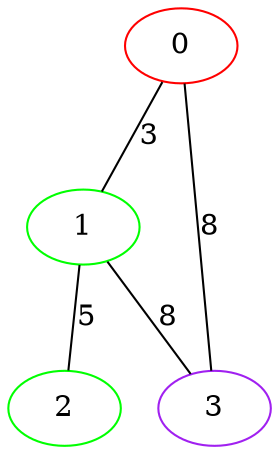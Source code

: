 graph "" {
0 [color=red, weight=1];
1 [color=green, weight=2];
2 [color=green, weight=2];
3 [color=purple, weight=4];
0 -- 1  [key=0, label=3];
0 -- 3  [key=0, label=8];
1 -- 2  [key=0, label=5];
1 -- 3  [key=0, label=8];
}
